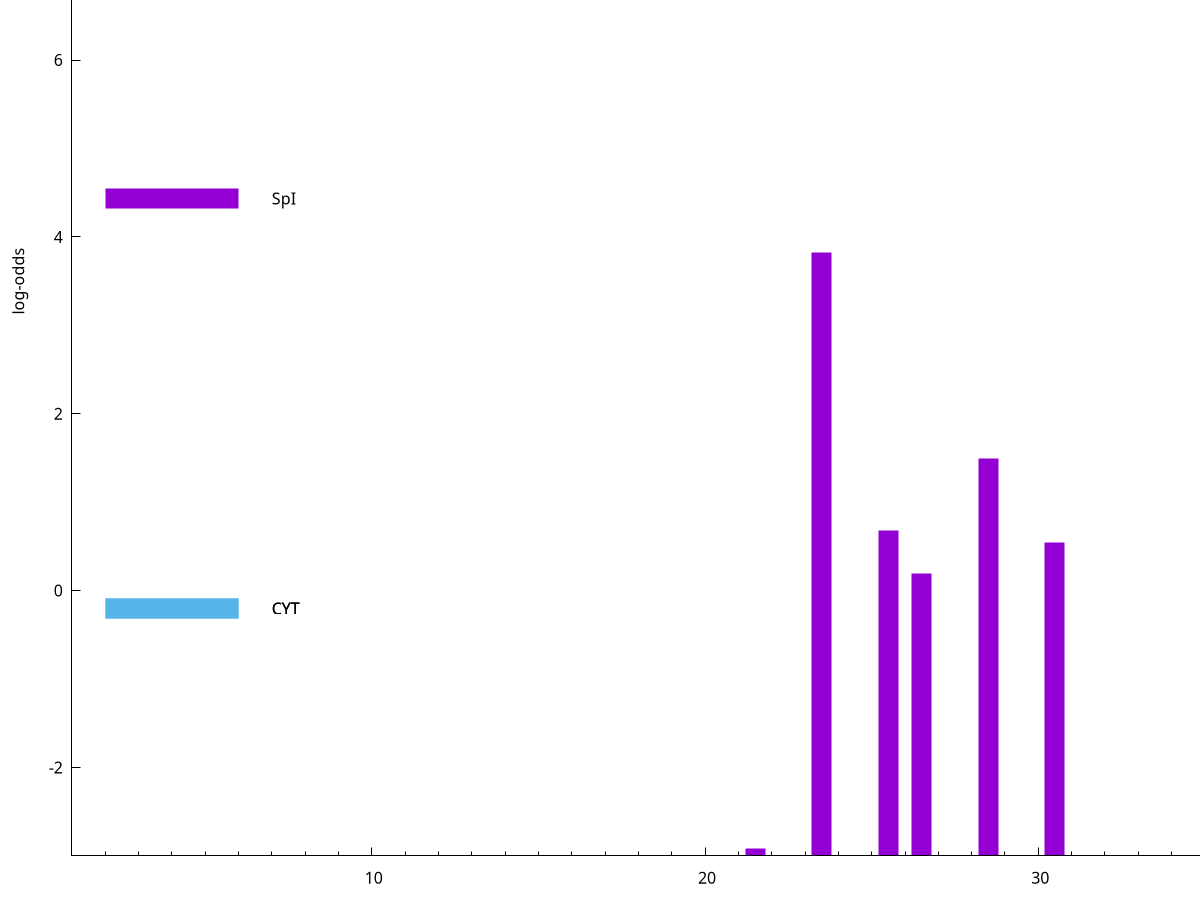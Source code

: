 set title "LipoP predictions for SRR4017833.gff"
set size 2., 1.4
set xrange [1:70] 
set mxtics 10
set yrange [-3:10]
set y2range [0:13]
set ylabel "log-odds"
set term postscript eps color solid "Helvetica" 30
set output "SRR4017833.gff117.eps"
set arrow from 2,8.54106 to 6,8.54106 nohead lt 4 lw 20
set label "TMH" at 7,8.54106
set arrow from 2,4.43403 to 6,4.43403 nohead lt 1 lw 20
set label "SpI" at 7,4.43403
set arrow from 2,-0.200913 to 6,-0.200913 nohead lt 3 lw 20
set label "CYT" at 7,-0.200913
set arrow from 2,-0.200913 to 6,-0.200913 nohead lt 3 lw 20
set label "CYT" at 7,-0.200913
set arrow from 2,8.54106 to 6,8.54106 nohead lt 4 lw 20
set label "TMH" at 7,8.54106
# NOTE: The scores below are the log-odds scores with the threshold
# NOTE: subtracted (a hack to make gnuplot make the histogram all
# NOTE: look nice).
plot "-" axes x1y2 title "" with impulses lt 1 lw 20
23.500000 6.823610
28.500000 4.490750
25.500000 3.685071
30.500000 3.543745
26.500000 3.195452
21.500000 0.086280
e
exit
